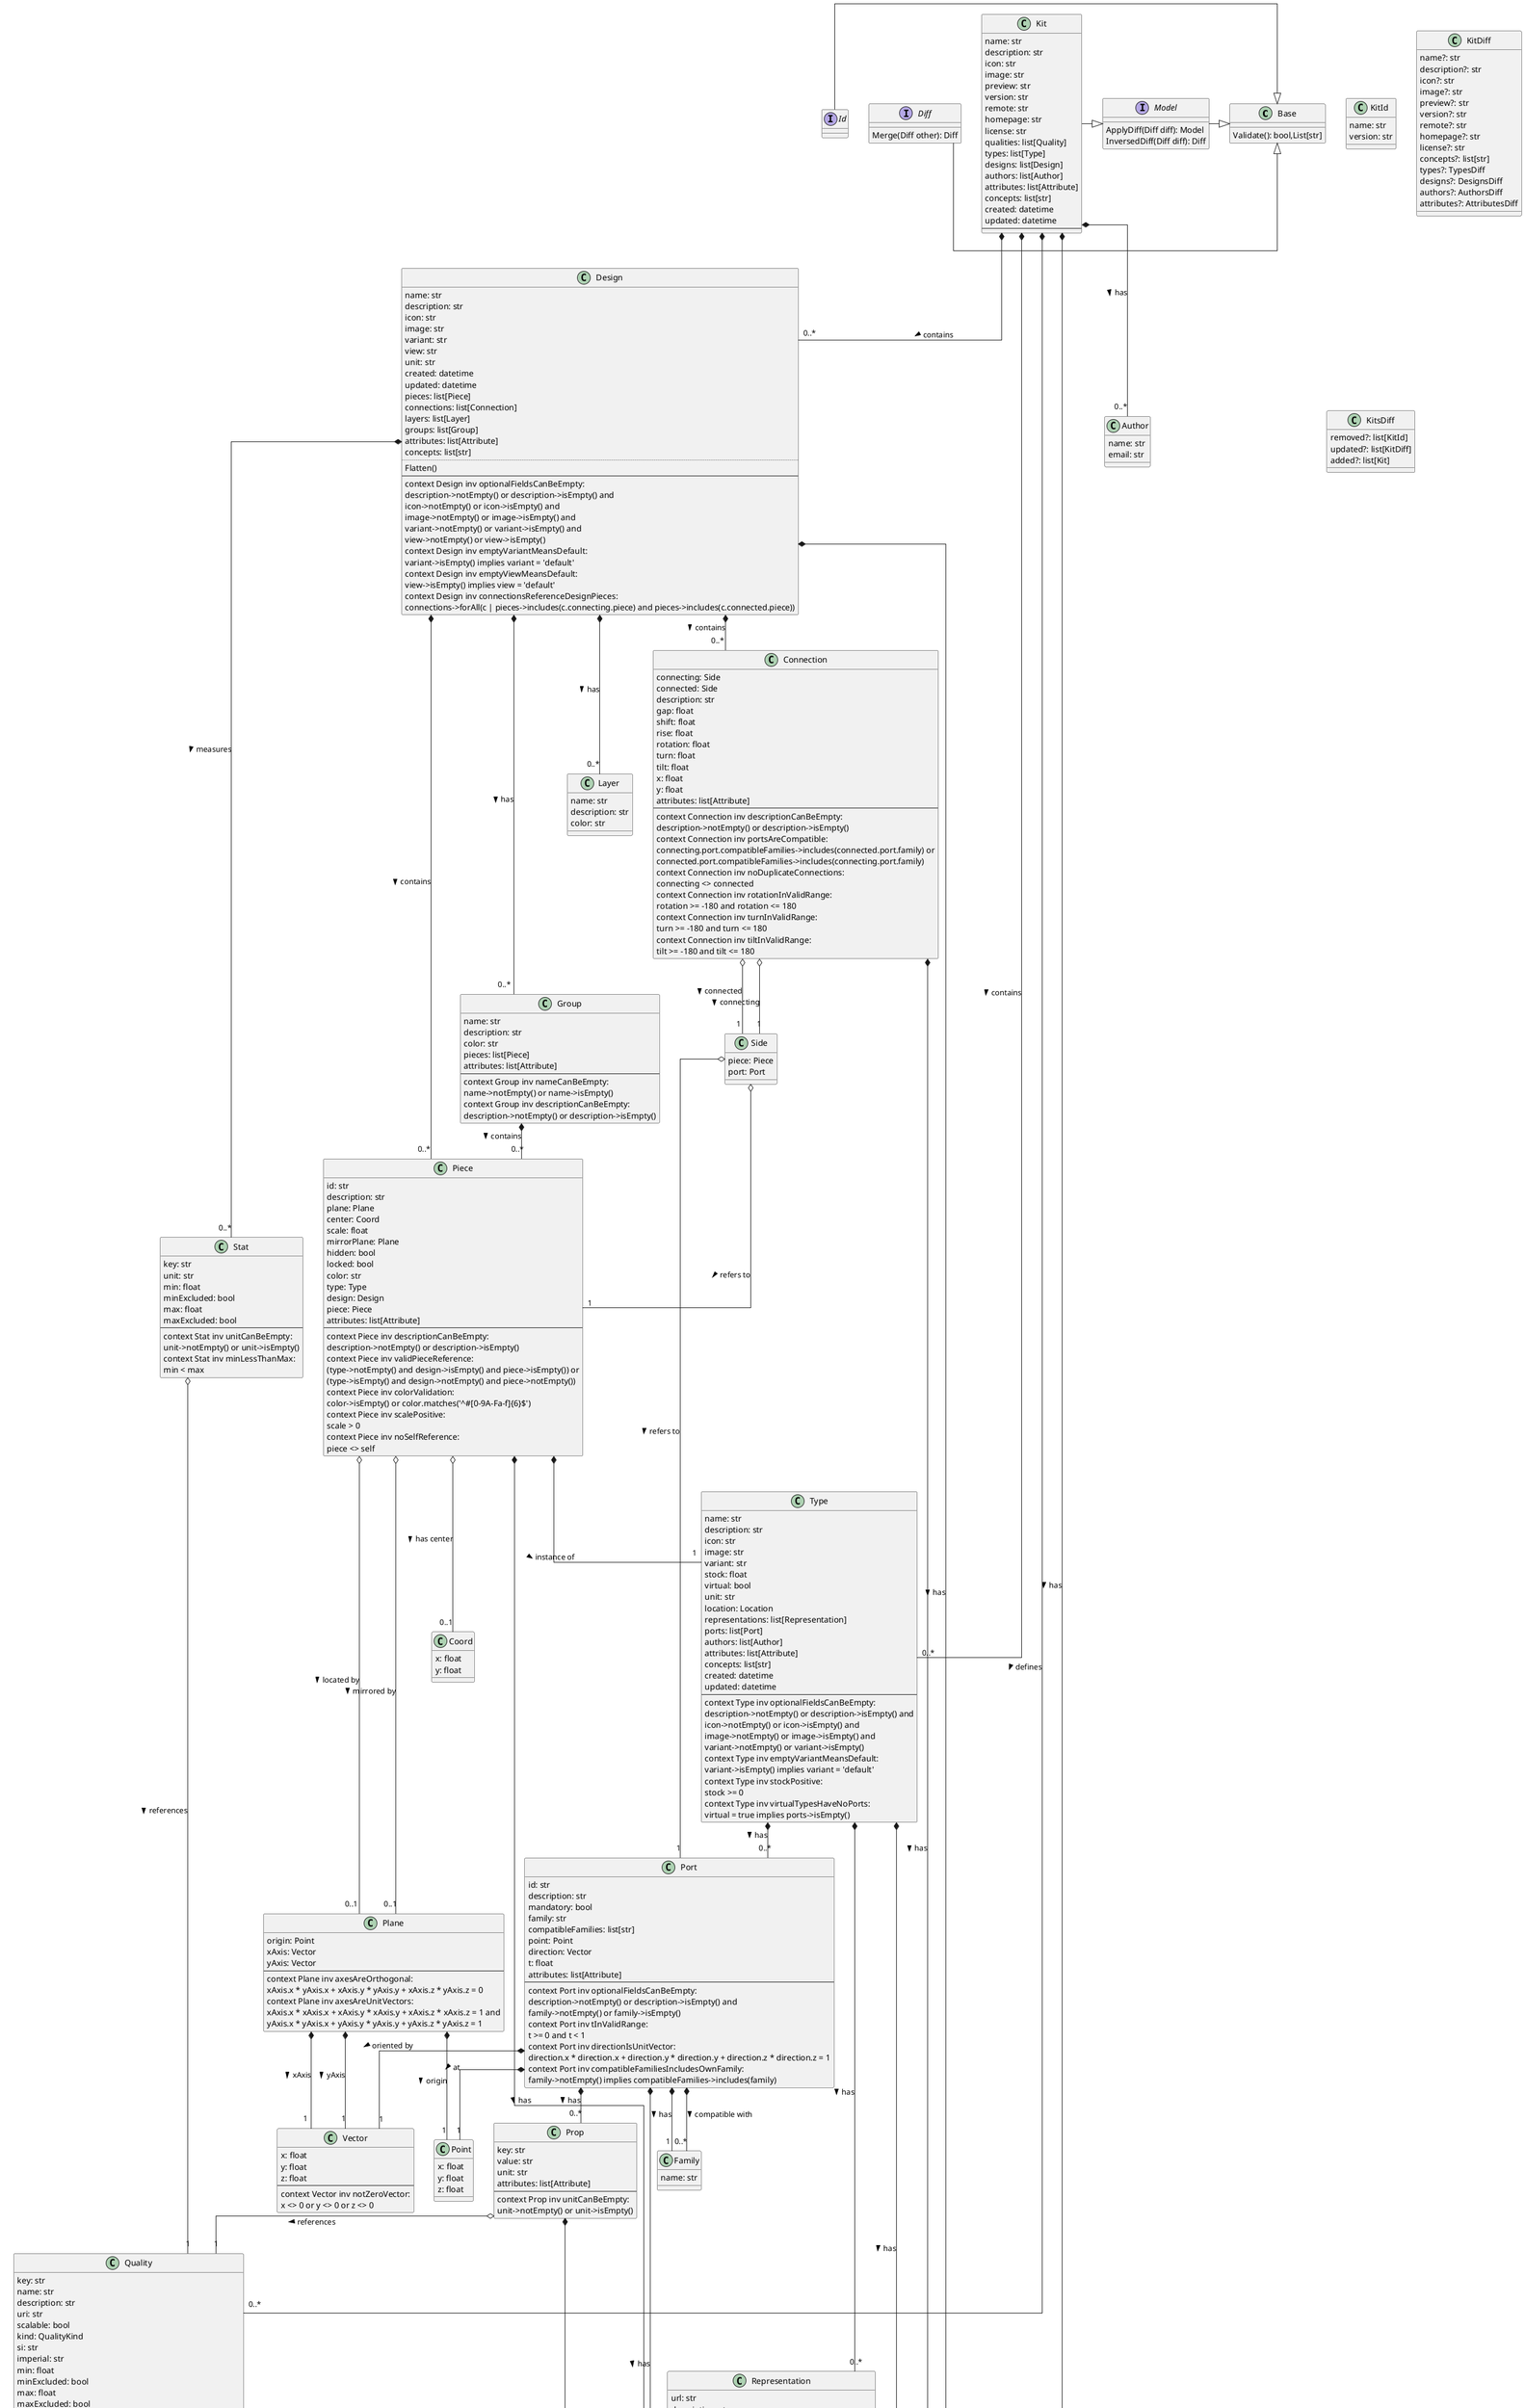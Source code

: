 @startuml "software architecture"
skinparam linetype ortho

class Base {
  Validate(): bool,List[str]
}

interface Id {

}
Id -|> Base

interface Diff {
  Merge(Diff other): Diff
}
Diff -|> Base

interface Model {
  ApplyDiff(Diff diff): Model
  InversedDiff(Diff diff): Diff
}
Model -|> Base

' #region Kit

class Kit {
  name: str
  description: str
  icon: str
  image: str
  preview: str
  version: str
  remote: str
  homepage: str
  license: str
  qualities: list[Quality]
  types: list[Type]
  designs: list[Design]
  authors: list[Author]
  attributes: list[Attribute]
  concepts: list[str]
  created: datetime
  updated: datetime
  --
}
Kit -|> Model
Kit *-- "0..*" Design : contains >
Kit *-- "0..*" Type : contains >
Kit *-- "0..*" Quality : defines >
Kit *-- "0..*" Author : has >
Kit *-- "0..*" Attribute : has >
class KitId {
  name: str
  version: str
}
class KitDiff {
  name?: str
  description?: str
  icon?: str
  image?: str
  preview?: str
  version?: str
  remote?: str
  homepage?: str
  license?: str
  concepts?: list[str]
  types?: TypesDiff
  designs?: DesignsDiff
  authors?: AuthorsDiff
  attributes?: AttributesDiff
}
class KitsDiff {
  removed?: list[KitId]
  updated?: list[KitDiff]
  added?: list[Kit]
}

' #endregion Kit

class Type {
  name: str
  description: str
  icon: str
  image: str
  variant: str
  stock: float
  virtual: bool
  unit: str
  location: Location
  representations: list[Representation]
  ports: list[Port]
  authors: list[Author]
  attributes: list[Attribute]
  concepts: list[str]
  created: datetime
  updated: datetime
  --
  context Type inv optionalFieldsCanBeEmpty:
    description->notEmpty() or description->isEmpty() and
    icon->notEmpty() or icon->isEmpty() and
    image->notEmpty() or image->isEmpty() and
    variant->notEmpty() or variant->isEmpty()
  context Type inv emptyVariantMeansDefault:
    variant->isEmpty() implies variant = 'default'
  context Type inv stockPositive:
    stock >= 0
  context Type inv virtualTypesHaveNoPorts:
    virtual = true implies ports->isEmpty()
}

class Design {
  name: str
  description: str
  icon: str
  image: str
  variant: str
  view: str
  unit: str
  created: datetime
  updated: datetime
  pieces: list[Piece]
  connections: list[Connection]
  layers: list[Layer]
  groups: list[Group]
  attributes: list[Attribute]
  concepts: list[str]
  ..
  Flatten()
  --
  context Design inv optionalFieldsCanBeEmpty:
    description->notEmpty() or description->isEmpty() and
    icon->notEmpty() or icon->isEmpty() and
    image->notEmpty() or image->isEmpty() and
    variant->notEmpty() or variant->isEmpty() and
    view->notEmpty() or view->isEmpty()
  context Design inv emptyVariantMeansDefault:
    variant->isEmpty() implies variant = 'default'
  context Design inv emptyViewMeansDefault:
    view->isEmpty() implies view = 'default'
  context Design inv connectionsReferenceDesignPieces:
    connections->forAll(c | pieces->includes(c.connecting.piece) and pieces->includes(c.connected.piece))
}

class Representation {
  url: str
  description: str
  tags: list[str]
  attributes: list[Attribute]
  --
  context Representation inv descriptionCanBeEmpty:
    description->notEmpty() or description->isEmpty()
}

class Port {
  id: str
  description: str
  mandatory: bool
  family: str
  compatibleFamilies: list[str]
  point: Point
  direction: Vector
  t: float
  attributes: list[Attribute]
  --
  context Port inv optionalFieldsCanBeEmpty:
    description->notEmpty() or description->isEmpty() and
    family->notEmpty() or family->isEmpty()
  context Port inv tInValidRange:
    t >= 0 and t < 1
  context Port inv directionIsUnitVector:
    direction.x * direction.x + direction.y * direction.y + direction.z * direction.z = 1
  context Port inv compatibleFamiliesIncludesOwnFamily:
    family->notEmpty() implies compatibleFamilies->includes(family)
}

class Layer {
  name: str
  description: str
  color: str
}

class Group {
  name: str
  description: str
  color: str
  pieces: list[Piece]
  attributes: list[Attribute]
  --
  context Group inv nameCanBeEmpty:
    name->notEmpty() or name->isEmpty()
  context Group inv descriptionCanBeEmpty:
    description->notEmpty() or description->isEmpty()
}

class Family {
  name: str
}

class Piece {
  id: str
  description: str
  plane: Plane
  center: Coord
  scale: float
  mirrorPlane: Plane
  hidden: bool
  locked: bool
  color: str
  type: Type
  design: Design
  piece: Piece
  attributes: list[Attribute]
  --
  context Piece inv descriptionCanBeEmpty:
    description->notEmpty() or description->isEmpty()
  context Piece inv validPieceReference:
    (type->notEmpty() and design->isEmpty() and piece->isEmpty()) or
    (type->isEmpty() and design->notEmpty() and piece->notEmpty())
  context Piece inv colorValidation:
    color->isEmpty() or color.matches('^#[0-9A-Fa-f]{6}$')
  context Piece inv scalePositive:
    scale > 0
  context Piece inv noSelfReference:
    piece <> self
}

class Plane {
  origin: Point
  xAxis: Vector
  yAxis: Vector
  --
  context Plane inv axesAreOrthogonal:
    xAxis.x * yAxis.x + xAxis.y * yAxis.y + xAxis.z * yAxis.z = 0
  context Plane inv axesAreUnitVectors:
    xAxis.x * xAxis.x + xAxis.y * xAxis.y + xAxis.z * xAxis.z = 1 and
    yAxis.x * yAxis.x + yAxis.y * yAxis.y + yAxis.z * yAxis.z = 1
}

class Connection {
  connecting: Side
  connected: Side
  description: str
  gap: float
  shift: float
  rise: float
  rotation: float
  turn: float
  tilt: float
  x: float
  y: float
  attributes: list[Attribute]
  --
  context Connection inv descriptionCanBeEmpty:
    description->notEmpty() or description->isEmpty()
  context Connection inv portsAreCompatible:
    connecting.port.compatibleFamilies->includes(connected.port.family) or
    connected.port.compatibleFamilies->includes(connecting.port.family)
  context Connection inv noDuplicateConnections:
    connecting <> connected
  context Connection inv rotationInValidRange:
    rotation >= -180 and rotation <= 180
  context Connection inv turnInValidRange:
    turn >= -180 and turn <= 180
  context Connection inv tiltInValidRange:
    tilt >= -180 and tilt <= 180
}

class Side {
  piece: Piece
  port: Port
}

class Attribute {
  name: str
  value: str
  unit: str
  definition: str
  --
  context Attribute inv valueCanBeEmpty:
    value->notEmpty() or value->isEmpty()
  context Attribute inv definitionCanBeEmpty:
    definition->notEmpty() or definition->isEmpty()
  context Attribute inv emptyValueMeansTrue:
    value->isEmpty() implies value = 'true'
  context Attribute inv unitCanBeEmpty:
    unit->notEmpty() or unit->isEmpty()
}

class Author {
  name: str
  email: str
}

class Point {
  x: float
  y: float
  z: float
}

class Vector {
  x: float
  y: float
  z: float
  --
  context Vector inv notZeroVector:
    x <> 0 or y <> 0 or z <> 0
}

class Coord {
  x: float
  y: float
}

class Quality {
  key: str
  name: str
  description: str
  uri: str
  scalable: bool
  kind: QualityKind
  si: str
  imperial: str
  min: float
  minExcluded: bool
  max: float
  maxExcluded: bool
  default: float
  formula: str
  benchmarks: list[Benchmark]
  attributes: list[Attribute]
  --
  context Quality inv optionalFieldsCanBeEmpty:
    description->notEmpty() or description->isEmpty() and
    uri->notEmpty() or uri->isEmpty() and
    si->notEmpty() or si->isEmpty() and
    imperial->notEmpty() or imperial->isEmpty() and
    formula->notEmpty() or formula->isEmpty()
  context Quality inv defaultValueInRange:
    (min->notEmpty() implies default >= min) and
    (max->notEmpty() implies default <= max)
  context Quality inv minLessThanMax:
    min->notEmpty() and max->notEmpty() implies min < max
}

class QualityKind {
  <<enumeration>>
  General
  Design
  Type
  Piece
  Connection
  Port
}

class Benchmark {
  name: str
  icon: str
  min: float
  minExcluded: bool
  max: float
  maxExcluded: bool
  --
  context Benchmark inv iconCanBeEmpty:
    icon->notEmpty() or icon->isEmpty()
  context Benchmark inv minLessThanMax:
    min < max
}

class Prop {
  key: str
  value: str
  unit: str
  attributes: list[Attribute]
  --
  context Prop inv unitCanBeEmpty:
    unit->notEmpty() or unit->isEmpty()
}

class Stat {
  key: str
  unit: str
  min: float
  minExcluded: bool
  max: float
  maxExcluded: bool
  --
  context Stat inv unitCanBeEmpty:
    unit->notEmpty() or unit->isEmpty()
  context Stat inv minLessThanMax:
    min < max
}



Design *-- "0..*" Piece : contains >
Design *-- "0..*" Connection : contains >
Design *-- "0..*" Layer : has >
Design *-- "0..*" Group : has >
Design *-- "0..*" Attribute : has >
Design *-- "0..*" Stat : measures >

Type *-- "0..*" Representation : has >
Type *-- "0..*" Port : has >
Type *-- "0..*" Attribute : has >

Piece *-- "1" Type : instance of >
Piece o-- "0..1" Plane : located by >
Piece o-- "0..1" Plane : mirrored by >
Piece *-- "0..*" Attribute : has >
Piece o-- "0..1" Coord : has center >

Group *-- "0..*" Piece : contains >

Connection *-- "0..*" Attribute : has >
Connection o-- "1" Side : connected >
Connection o-- "1" Side : connecting >

Side o-- "1" Piece : refers to >
Side o-- "1" Port : refers to >

Representation *-- "0..*" Attribute : has >

Port *-- "0..*" Attribute : has >
Port *-- "1" Point : at >
Port *-- "1" Vector : oriented by >
Port *-- "1" Family : has >
Port *-- "0..*" Family : compatible with >
Port *-- "0..*" Prop : has >

Plane *-- "1" Point : origin >
Plane *-- "1" Vector : xAxis >
Plane *-- "1" Vector : yAxis >

Quality *-- "0..*" Benchmark : has >
Quality *-- "0..*" Attribute : has >
Quality *-- "1" QualityKind : classified by >

Prop o-- "1" Quality : references >
Prop *-- "0..*" Attribute : has >

Stat o-- "1" Quality : references >

@enduml